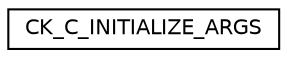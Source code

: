 digraph "Graphical Class Hierarchy"
{
  edge [fontname="Helvetica",fontsize="10",labelfontname="Helvetica",labelfontsize="10"];
  node [fontname="Helvetica",fontsize="10",shape=record];
  rankdir="LR";
  Node0 [label="CK_C_INITIALIZE_ARGS",height=0.2,width=0.4,color="black", fillcolor="white", style="filled",URL="$struct_c_k___c___i_n_i_t_i_a_l_i_z_e___a_r_g_s.html"];
}
